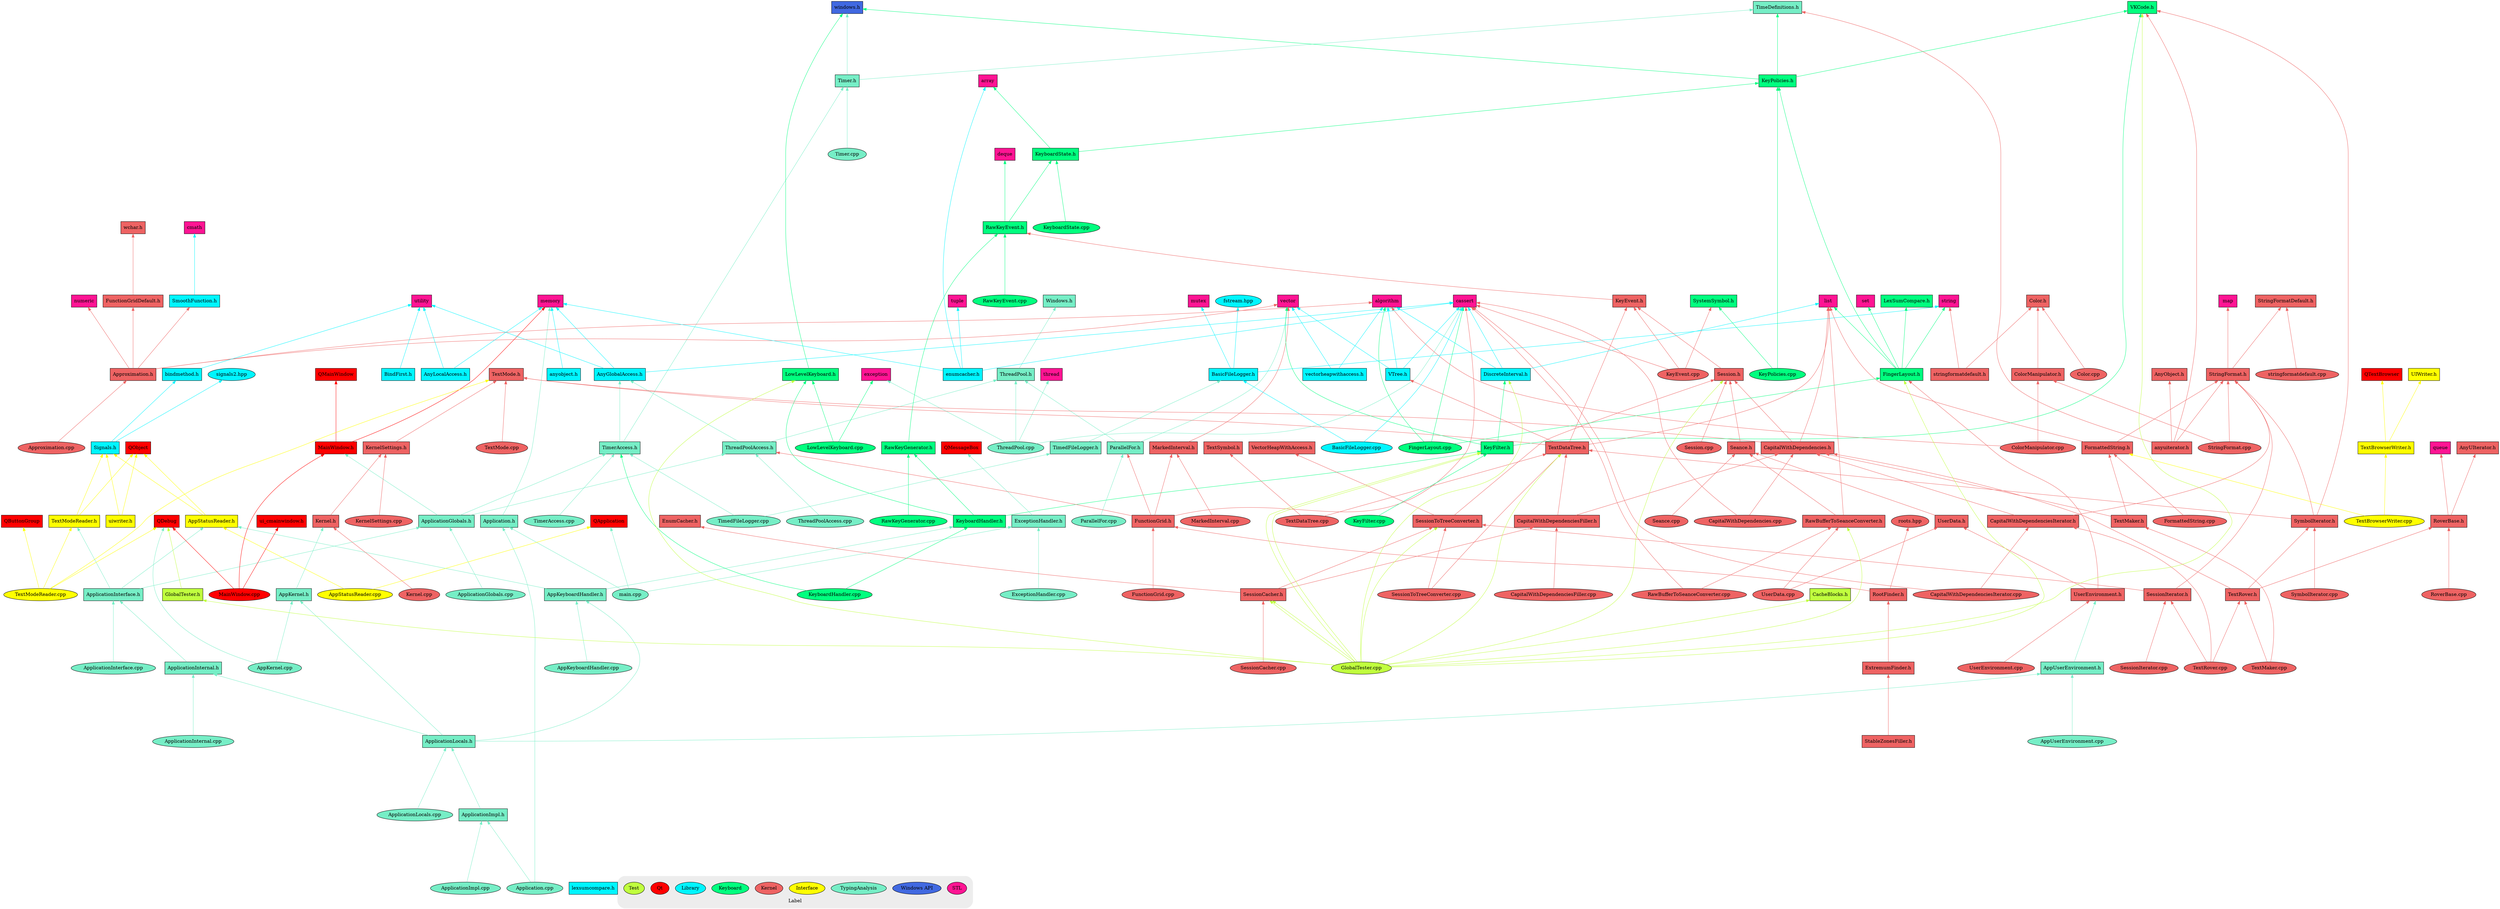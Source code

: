 digraph G {
	graph [rankdir=BT ranksep="2.5 equally"]
	"AppKernel.cpp" [fillcolor=aquamarine2 shape=ellipse style=filled]
	"AppKernel.cpp" -> "AppKernel.h" [color=aquamarine2]
	QDebug [fillcolor=red shape=polygon style=filled]
	"AppKernel.cpp" -> QDebug [color=aquamarine2]
	"AppKernel.h" [fillcolor=aquamarine2 shape=polygon style=filled]
	"AppKernel.h" -> "Kernel.h" [color=aquamarine2]
	"AppKeyboardHandler.cpp" [fillcolor=aquamarine2 shape=ellipse style=filled]
	"AppKeyboardHandler.cpp" -> "AppKeyboardHandler.h" [color=aquamarine2]
	"AppKeyboardHandler.h" [fillcolor=aquamarine2 shape=polygon style=filled]
	"AppKeyboardHandler.h" -> "KeyboardHandler.h" [color=aquamarine2]
	"AppKeyboardHandler.h" -> "AppStatusReader.h" [color=aquamarine2]
	"Application.cpp" [fillcolor=aquamarine2 shape=ellipse style=filled]
	"Application.cpp" -> "Application.h" [color=aquamarine2]
	"Application.cpp" -> "ApplicationImpl.h" [color=aquamarine2]
	"Application.h" [fillcolor=aquamarine2 shape=polygon style=filled]
	memory [fillcolor=deeppink1 shape=polygon style=filled]
	"Application.h" -> memory [color=aquamarine2]
	"ApplicationGlobals.cpp" [fillcolor=aquamarine2 shape=ellipse style=filled]
	"ApplicationGlobals.cpp" -> "ApplicationGlobals.h" [color=aquamarine2]
	"ApplicationGlobals.h" [fillcolor=aquamarine2 shape=polygon style=filled]
	"ApplicationGlobals.h" -> "MainWindow.h" [color=aquamarine2]
	"ApplicationGlobals.h" -> "TimerAccess.h" [color=aquamarine2]
	"ApplicationGlobals.h" -> "ThreadPoolAccess.h" [color=aquamarine2]
	"ApplicationImpl.cpp" [fillcolor=aquamarine2 shape=ellipse style=filled]
	"ApplicationImpl.cpp" -> "ApplicationImpl.h" [color=aquamarine2]
	"ApplicationImpl.h" [fillcolor=aquamarine2 shape=polygon style=filled]
	"ApplicationImpl.h" -> "ApplicationLocals.h" [color=aquamarine2]
	"ApplicationInterface.cpp" [fillcolor=aquamarine2 shape=ellipse style=filled]
	"ApplicationInterface.cpp" -> "ApplicationInterface.h" [color=aquamarine2]
	"ApplicationInterface.h" [fillcolor=aquamarine2 shape=polygon style=filled]
	"ApplicationInterface.h" -> "ApplicationGlobals.h" [color=aquamarine2]
	"ApplicationInterface.h" -> "AppStatusReader.h" [color=aquamarine2]
	"ApplicationInterface.h" -> "TextModeReader.h" [color=aquamarine2]
	"ApplicationInternal.cpp" [fillcolor=aquamarine2 shape=ellipse style=filled]
	"ApplicationInternal.cpp" -> "ApplicationInternal.h" [color=aquamarine2]
	"ApplicationInternal.h" [fillcolor=aquamarine2 shape=polygon style=filled]
	"ApplicationInternal.h" -> "ApplicationInterface.h" [color=aquamarine2]
	"ApplicationLocals.cpp" [fillcolor=aquamarine2 shape=ellipse style=filled]
	"ApplicationLocals.cpp" -> "ApplicationLocals.h" [color=aquamarine2]
	"ApplicationLocals.h" [fillcolor=aquamarine2 shape=polygon style=filled]
	"ApplicationLocals.h" -> "ApplicationInternal.h" [color=aquamarine2]
	"ApplicationLocals.h" -> "AppKeyboardHandler.h" [color=aquamarine2]
	"ApplicationLocals.h" -> "AppUserEnvironment.h" [color=aquamarine2]
	"ApplicationLocals.h" -> "AppKernel.h" [color=aquamarine2]
	"AppUserEnvironment.cpp" [fillcolor=aquamarine2 shape=ellipse style=filled]
	"AppUserEnvironment.cpp" -> "AppUserEnvironment.h" [color=aquamarine2]
	"AppUserEnvironment.h" [fillcolor=aquamarine2 shape=polygon style=filled]
	"AppUserEnvironment.h" -> "UserEnvironment.h" [color=aquamarine2]
	"ExceptionHandler.cpp" [fillcolor=aquamarine2 shape=ellipse style=filled]
	"ExceptionHandler.cpp" -> "ExceptionHandler.h" [color=aquamarine2]
	"ExceptionHandler.h" [fillcolor=aquamarine2 shape=polygon style=filled]
	QMessageBox [fillcolor=red shape=polygon style=filled]
	"ExceptionHandler.h" -> QMessageBox [color=aquamarine2]
	"main.cpp" [fillcolor=aquamarine2 shape=ellipse style=filled]
	QApplication [fillcolor=red shape=polygon style=filled]
	"main.cpp" -> QApplication [color=aquamarine2]
	"main.cpp" -> "Application.h" [color=aquamarine2]
	"main.cpp" -> "ExceptionHandler.h" [color=aquamarine2]
	"ParallelFor.cpp" [fillcolor=aquamarine2 shape=ellipse style=filled]
	"ParallelFor.cpp" -> "ParallelFor.h" [color=aquamarine2]
	"ParallelFor.h" [fillcolor=aquamarine2 shape=polygon style=filled]
	vector [fillcolor=deeppink1 shape=polygon style=filled]
	"ParallelFor.h" -> vector [color=aquamarine2]
	"ParallelFor.h" -> "ThreadPool.h" [color=aquamarine2]
	"ThreadPool.cpp" [fillcolor=aquamarine2 shape=ellipse style=filled]
	"ThreadPool.cpp" -> "ThreadPool.h" [color=aquamarine2]
	exception [fillcolor=deeppink1 shape=polygon style=filled]
	"ThreadPool.cpp" -> exception [color=aquamarine2]
	cassert [fillcolor=deeppink1 shape=polygon style=filled]
	"ThreadPool.cpp" -> cassert [color=aquamarine2]
	thread [fillcolor=deeppink1 shape=polygon style=filled]
	"ThreadPool.cpp" -> thread [color=aquamarine2]
	"ThreadPool.h" [fillcolor=aquamarine2 shape=polygon style=filled]
	"Windows.h" [fillcolor=aquamarine2 shape=polygon style=filled]
	"ThreadPool.h" -> "Windows.h" [color=aquamarine2]
	"ThreadPoolAccess.cpp" [fillcolor=aquamarine2 shape=ellipse style=filled]
	"ThreadPoolAccess.cpp" -> "ThreadPoolAccess.h" [color=aquamarine2]
	"ThreadPoolAccess.h" [fillcolor=aquamarine2 shape=polygon style=filled]
	"ThreadPoolAccess.h" -> "ThreadPool.h" [color=aquamarine2]
	"ThreadPoolAccess.h" -> "AnyGlobalAccess.h" [color=aquamarine2]
	"TimeDefinitions.h" [fillcolor=aquamarine2 shape=polygon style=filled]
	"TimedFileLogger.cpp" [fillcolor=aquamarine2 shape=ellipse style=filled]
	"TimedFileLogger.cpp" -> "TimedFileLogger.h" [color=aquamarine2]
	"TimedFileLogger.cpp" -> "TimerAccess.h" [color=aquamarine2]
	"TimedFileLogger.h" [fillcolor=aquamarine2 shape=polygon style=filled]
	"TimedFileLogger.h" -> "BasicFileLogger.h" [color=aquamarine2]
	"Timer.cpp" [fillcolor=aquamarine2 shape=ellipse style=filled]
	"Timer.cpp" -> "Timer.h" [color=aquamarine2]
	"Timer.h" [fillcolor=aquamarine2 shape=polygon style=filled]
	"windows.h" [fillcolor=royalblue shape=polygon style=filled]
	"Timer.h" -> "windows.h" [color=aquamarine2]
	"Timer.h" -> "TimeDefinitions.h" [color=aquamarine2]
	"TimerAccess.cpp" [fillcolor=aquamarine2 shape=ellipse style=filled]
	"TimerAccess.cpp" -> "TimerAccess.h" [color=aquamarine2]
	"TimerAccess.h" [fillcolor=aquamarine2 shape=polygon style=filled]
	"TimerAccess.h" -> "Timer.h" [color=aquamarine2]
	"TimerAccess.h" -> "AnyGlobalAccess.h" [color=aquamarine2]
	subgraph "cluster_C:\Users\maksi\Desktop\Summer_2019\Practice\Typing-Analysis\Qt-project\TypingAnalysis" {
	}
	"AppStatusReader.cpp" [fillcolor=yellow shape=ellipse style=filled]
	"AppStatusReader.cpp" -> "AppStatusReader.h" [color=yellow]
	QApplication [fillcolor=red shape=polygon style=filled]
	"AppStatusReader.cpp" -> QApplication [color=yellow]
	"AppStatusReader.h" [fillcolor=yellow shape=polygon style=filled]
	QObject [fillcolor=red shape=polygon style=filled]
	"AppStatusReader.h" -> QObject [color=yellow]
	"AppStatusReader.h" -> "Signals.h" [color=yellow]
	"TextBrowserWriter.cpp" [fillcolor=yellow shape=ellipse style=filled]
	"TextBrowserWriter.cpp" -> "TextBrowserWriter.h" [color=yellow]
	"TextBrowserWriter.cpp" -> "FormattedString.h" [color=yellow]
	"TextBrowserWriter.h" [fillcolor=yellow shape=polygon style=filled]
	QTextBrowser [fillcolor=red shape=polygon style=filled]
	"TextBrowserWriter.h" -> QTextBrowser [color=yellow]
	"UIWriter.h" [fillcolor=yellow shape=polygon style=filled]
	"TextBrowserWriter.h" -> "UIWriter.h" [color=yellow]
	"TextModeReader.cpp" [fillcolor=yellow shape=ellipse style=filled]
	QButtonGroup [fillcolor=red shape=polygon style=filled]
	"TextModeReader.cpp" -> QButtonGroup [color=yellow]
	"TextModeReader.cpp" -> "TextModeReader.h" [color=yellow]
	"TextModeReader.cpp" -> "TextMode.h" [color=yellow]
	QDebug [fillcolor=red shape=polygon style=filled]
	"TextModeReader.cpp" -> QDebug [color=yellow]
	"TextModeReader.h" [fillcolor=yellow shape=polygon style=filled]
	QObject [fillcolor=red shape=polygon style=filled]
	"TextModeReader.h" -> QObject [color=yellow]
	"TextModeReader.h" -> "Signals.h" [color=yellow]
	"uiwriter.h" [fillcolor=yellow shape=polygon style=filled]
	QObject [fillcolor=red shape=polygon style=filled]
	"uiwriter.h" -> QObject [color=yellow]
	"uiwriter.h" -> "Signals.h" [color=yellow]
	subgraph "cluster_C:\Users\maksi\Desktop\Summer_2019\Practice\Typing-Analysis\Qt-project\TypingAnalysis\Interface" {
	}
	"anyuiterator.h" [fillcolor=indianred2 shape=polygon style=filled]
	"AnyObject.h" [fillcolor=indianred2 shape=polygon style=filled]
	"anyuiterator.h" -> "AnyObject.h" [color=indianred2]
	"anyuiterator.h" -> "TimeDefinitions.h" [color=indianred2]
	"anyuiterator.h" -> "VKCode.h" [color=indianred2]
	"anyuiterator.h" -> "StringFormat.h" [color=indianred2]
	"Approximation.cpp" [fillcolor=indianred2 shape=ellipse style=filled]
	"Approximation.cpp" -> "Approximation.h" [color=indianred2]
	"Approximation.h" [fillcolor=indianred2 shape=polygon style=filled]
	vector [fillcolor=deeppink1 shape=polygon style=filled]
	"Approximation.h" -> vector [color=indianred2]
	numeric [fillcolor=deeppink1 shape=polygon style=filled]
	"Approximation.h" -> numeric [color=indianred2]
	algorithm [fillcolor=deeppink1 shape=polygon style=filled]
	"Approximation.h" -> algorithm [color=indianred2]
	"Approximation.h" -> "FunctionGridDefault.h" [color=indianred2]
	"Approximation.h" -> "SmoothFunction.h" [color=indianred2]
	"CapitalWithDependencies.cpp" [fillcolor=indianred2 shape=ellipse style=filled]
	"CapitalWithDependencies.cpp" -> "CapitalWithDependencies.h" [color=indianred2]
	cassert [fillcolor=deeppink1 shape=polygon style=filled]
	"CapitalWithDependencies.cpp" -> cassert [color=indianred2]
	"CapitalWithDependencies.h" [fillcolor=indianred2 shape=polygon style=filled]
	"CapitalWithDependencies.h" -> "Session.h" [color=indianred2]
	"CapitalWithDependencies.h" -> "TextMode.h" [color=indianred2]
	list [fillcolor=deeppink1 shape=polygon style=filled]
	"CapitalWithDependencies.h" -> list [color=indianred2]
	"CapitalWithDependenciesFiller.cpp" [fillcolor=indianred2 shape=ellipse style=filled]
	"CapitalWithDependenciesFiller.cpp" -> "CapitalWithDependenciesFiller.h" [color=indianred2]
	"CapitalWithDependenciesFiller.h" [fillcolor=indianred2 shape=polygon style=filled]
	"CapitalWithDependenciesFiller.h" -> "CapitalWithDependencies.h" [color=indianred2]
	"CapitalWithDependenciesFiller.h" -> "TextDataTree.h" [color=indianred2]
	"CapitalWithDependenciesIterator.cpp" [fillcolor=indianred2 shape=ellipse style=filled]
	"CapitalWithDependenciesIterator.cpp" -> "CapitalWithDependenciesIterator.h" [color=indianred2]
	cassert [fillcolor=deeppink1 shape=polygon style=filled]
	"CapitalWithDependenciesIterator.cpp" -> cassert [color=indianred2]
	"CapitalWithDependenciesIterator.h" [fillcolor=indianred2 shape=polygon style=filled]
	"CapitalWithDependenciesIterator.h" -> "CapitalWithDependencies.h" [color=indianred2]
	"CapitalWithDependenciesIterator.h" -> "StringFormat.h" [color=indianred2]
	"Color.cpp" [fillcolor=indianred2 shape=ellipse style=filled]
	"Color.cpp" -> "Color.h" [color=indianred2]
	"Color.h" [fillcolor=indianred2 shape=polygon style=filled]
	"ColorManipulator.cpp" [fillcolor=indianred2 shape=ellipse style=filled]
	"ColorManipulator.cpp" -> "ColorManipulator.h" [color=indianred2]
	algorithm [fillcolor=deeppink1 shape=polygon style=filled]
	"ColorManipulator.cpp" -> algorithm [color=indianred2]
	"ColorManipulator.h" [fillcolor=indianred2 shape=polygon style=filled]
	"ColorManipulator.h" -> "Color.h" [color=indianred2]
	"ExtremumFinder.h" [fillcolor=indianred2 shape=polygon style=filled]
	"ExtremumFinder.h" -> "RootFinder.h" [color=indianred2]
	"FormattedString.cpp" [fillcolor=indianred2 shape=ellipse style=filled]
	"FormattedString.cpp" -> "FormattedString.h" [color=indianred2]
	"FormattedString.h" [fillcolor=indianred2 shape=polygon style=filled]
	list [fillcolor=deeppink1 shape=polygon style=filled]
	"FormattedString.h" -> list [color=indianred2]
	"FormattedString.h" -> "StringFormat.h" [color=indianred2]
	"FunctionGrid.cpp" [fillcolor=indianred2 shape=ellipse style=filled]
	"FunctionGrid.cpp" -> "FunctionGrid.h" [color=indianred2]
	"FunctionGrid.h" [fillcolor=indianred2 shape=polygon style=filled]
	cassert [fillcolor=deeppink1 shape=polygon style=filled]
	"FunctionGrid.h" -> cassert [color=indianred2]
	"FunctionGrid.h" -> "ParallelFor.h" [color=indianred2]
	"FunctionGrid.h" -> "ThreadPoolAccess.h" [color=indianred2]
	"FunctionGrid.h" -> "MarkedInterval.h" [color=indianred2]
	"FunctionGridDefault.h" [fillcolor=indianred2 shape=polygon style=filled]
	"wchar.h" [fillcolor=indianred2 shape=polygon style=filled]
	"FunctionGridDefault.h" -> "wchar.h" [color=indianred2]
	"Kernel.cpp" [fillcolor=indianred2 shape=ellipse style=filled]
	"Kernel.cpp" -> "Kernel.h" [color=indianred2]
	"Kernel.h" [fillcolor=indianred2 shape=polygon style=filled]
	"Kernel.h" -> "KernelSettings.h" [color=indianred2]
	"KernelSettings.cpp" [fillcolor=indianred2 shape=ellipse style=filled]
	"KernelSettings.cpp" -> "KernelSettings.h" [color=indianred2]
	"KernelSettings.h" [fillcolor=indianred2 shape=polygon style=filled]
	"KernelSettings.h" -> "TextMode.h" [color=indianred2]
	"KeyEvent.cpp" [fillcolor=indianred2 shape=ellipse style=filled]
	"KeyEvent.cpp" -> "KeyEvent.h" [color=indianred2]
	"KeyEvent.cpp" -> "SystemSymbol.h" [color=indianred2]
	cassert [fillcolor=deeppink1 shape=polygon style=filled]
	"KeyEvent.cpp" -> cassert [color=indianred2]
	"KeyEvent.h" [fillcolor=indianred2 shape=polygon style=filled]
	"KeyEvent.h" -> "RawKeyEvent.h" [color=indianred2]
	"MarkedInterval.cpp" [fillcolor=indianred2 shape=ellipse style=filled]
	"MarkedInterval.cpp" -> "MarkedInterval.h" [color=indianred2]
	"MarkedInterval.h" [fillcolor=indianred2 shape=polygon style=filled]
	vector [fillcolor=deeppink1 shape=polygon style=filled]
	"MarkedInterval.h" -> vector [color=indianred2]
	"RawBufferToSeanceConverter.cpp" [fillcolor=indianred2 shape=ellipse style=filled]
	"RawBufferToSeanceConverter.cpp" -> "RawBufferToSeanceConverter.h" [color=indianred2]
	cassert [fillcolor=deeppink1 shape=polygon style=filled]
	"RawBufferToSeanceConverter.cpp" -> cassert [color=indianred2]
	"RawBufferToSeanceConverter.h" [fillcolor=indianred2 shape=polygon style=filled]
	list [fillcolor=deeppink1 shape=polygon style=filled]
	"RawBufferToSeanceConverter.h" -> list [color=indianred2]
	"RawBufferToSeanceConverter.h" -> "Seance.h" [color=indianred2]
	"RootFinder.h" [fillcolor=indianred2 shape=polygon style=filled]
	"roots.hpp" [fillcolor=indianred2 shape=ellipse style=filled]
	"RootFinder.h" -> "roots.hpp" [color=indianred2]
	"RootFinder.h" -> "FunctionGrid.h" [color=indianred2]
	"RoverBase.cpp" [fillcolor=indianred2 shape=ellipse style=filled]
	"RoverBase.cpp" -> "RoverBase.h" [color=indianred2]
	"RoverBase.h" [fillcolor=indianred2 shape=polygon style=filled]
	queue [fillcolor=deeppink1 shape=polygon style=filled]
	"RoverBase.h" -> queue [color=indianred2]
	"AnyUIterator.h" [fillcolor=indianred2 shape=polygon style=filled]
	"RoverBase.h" -> "AnyUIterator.h" [color=indianred2]
	"Seance.cpp" [fillcolor=indianred2 shape=ellipse style=filled]
	"Seance.cpp" -> "Seance.h" [color=indianred2]
	"Seance.h" [fillcolor=indianred2 shape=polygon style=filled]
	"Seance.h" -> "Session.h" [color=indianred2]
	"Session.cpp" [fillcolor=indianred2 shape=ellipse style=filled]
	"Session.cpp" -> "Session.h" [color=indianred2]
	"Session.h" [fillcolor=indianred2 shape=polygon style=filled]
	"Session.h" -> "KeyEvent.h" [color=indianred2]
	"SessionCacher.cpp" [fillcolor=indianred2 shape=ellipse style=filled]
	"SessionCacher.cpp" -> "SessionCacher.h" [color=indianred2]
	"SessionCacher.h" [fillcolor=indianred2 shape=polygon style=filled]
	"EnumCacher.h" [fillcolor=indianred2 shape=polygon style=filled]
	"SessionCacher.h" -> "EnumCacher.h" [color=indianred2]
	"SessionCacher.h" -> "CapitalWithDependenciesFiller.h" [color=indianred2]
	"SessionCacher.h" -> "SessionToTreeConverter.h" [color=indianred2]
	"SessionIterator.cpp" [fillcolor=indianred2 shape=ellipse style=filled]
	"SessionIterator.cpp" -> "SessionIterator.h" [color=indianred2]
	"SessionIterator.h" [fillcolor=indianred2 shape=polygon style=filled]
	"SessionIterator.h" -> "StringFormat.h" [color=indianred2]
	"SessionIterator.h" -> "SessionToTreeConverter.h" [color=indianred2]
	"SessionToTreeConverter.cpp" [fillcolor=indianred2 shape=ellipse style=filled]
	"SessionToTreeConverter.cpp" -> "SessionToTreeConverter.h" [color=indianred2]
	"SessionToTreeConverter.cpp" -> "TextDataTree.h" [color=indianred2]
	"SessionToTreeConverter.h" [fillcolor=indianred2 shape=polygon style=filled]
	"VectorHeapWithAccess.h" [fillcolor=indianred2 shape=polygon style=filled]
	"SessionToTreeConverter.h" -> "VectorHeapWithAccess.h" [color=indianred2]
	"SessionToTreeConverter.h" -> "Session.h" [color=indianred2]
	"StableZonesFiller.h" [fillcolor=indianred2 shape=polygon style=filled]
	"StableZonesFiller.h" -> "ExtremumFinder.h" [color=indianred2]
	"StringFormat.cpp" [fillcolor=indianred2 shape=ellipse style=filled]
	"StringFormat.cpp" -> "StringFormat.h" [color=indianred2]
	"StringFormat.cpp" -> "ColorManipulator.h" [color=indianred2]
	"StringFormat.h" [fillcolor=indianred2 shape=polygon style=filled]
	"StringFormatDefault.h" [fillcolor=indianred2 shape=polygon style=filled]
	"StringFormat.h" -> "StringFormatDefault.h" [color=indianred2]
	map [fillcolor=deeppink1 shape=polygon style=filled]
	"StringFormat.h" -> map [color=indianred2]
	"stringformatdefault.cpp" [fillcolor=indianred2 shape=ellipse style=filled]
	"StringFormatDefault.h" [fillcolor=indianred2 shape=polygon style=filled]
	"stringformatdefault.cpp" -> "StringFormatDefault.h" [color=indianred2]
	"stringformatdefault.h" [fillcolor=indianred2 shape=polygon style=filled]
	"stringformatdefault.h" -> "Color.h" [color=indianred2]
	string [fillcolor=deeppink1 shape=polygon style=filled]
	"stringformatdefault.h" -> string [color=indianred2]
	"SymbolIterator.cpp" [fillcolor=indianred2 shape=ellipse style=filled]
	"SymbolIterator.cpp" -> "SymbolIterator.h" [color=indianred2]
	"SymbolIterator.h" [fillcolor=indianred2 shape=polygon style=filled]
	"SymbolIterator.h" -> "TextDataTree.h" [color=indianred2]
	"SymbolIterator.h" -> "StringFormat.h" [color=indianred2]
	"SymbolIterator.h" -> "VKCode.h" [color=indianred2]
	"TextDataTree.cpp" [fillcolor=indianred2 shape=ellipse style=filled]
	"TextDataTree.cpp" -> "TextDataTree.h" [color=indianred2]
	"TextDataTree.cpp" -> "TextSymbol.h" [color=indianred2]
	"TextDataTree.h" [fillcolor=indianred2 shape=polygon style=filled]
	"TextDataTree.h" -> "VTree.h" [color=indianred2]
	"TextDataTree.h" -> "TextMode.h" [color=indianred2]
	"TextDataTree.h" -> "KeyEvent.h" [color=indianred2]
	list [fillcolor=deeppink1 shape=polygon style=filled]
	"TextDataTree.h" -> list [color=indianred2]
	"TextMaker.cpp" [fillcolor=indianred2 shape=ellipse style=filled]
	"TextMaker.cpp" -> "TextMaker.h" [color=indianred2]
	"TextMaker.cpp" -> "TextRover.h" [color=indianred2]
	"TextMaker.h" [fillcolor=indianred2 shape=polygon style=filled]
	"TextMaker.h" -> "FormattedString.h" [color=indianred2]
	"TextMaker.h" -> "CapitalWithDependencies.h" [color=indianred2]
	"TextMode.cpp" [fillcolor=indianred2 shape=ellipse style=filled]
	"TextMode.cpp" -> "TextMode.h" [color=indianred2]
	"TextMode.h" [fillcolor=indianred2 shape=polygon style=filled]
	"TextRover.cpp" [fillcolor=indianred2 shape=ellipse style=filled]
	"TextRover.cpp" -> "TextRover.h" [color=indianred2]
	"TextRover.cpp" -> "SessionIterator.h" [color=indianred2]
	"TextRover.cpp" -> "CapitalWithDependenciesIterator.h" [color=indianred2]
	"TextRover.h" [fillcolor=indianred2 shape=polygon style=filled]
	"TextRover.h" -> "RoverBase.h" [color=indianred2]
	"TextRover.h" -> "CapitalWithDependencies.h" [color=indianred2]
	"TextRover.h" -> "SymbolIterator.h" [color=indianred2]
	"TextSymbol.h" [fillcolor=indianred2 shape=polygon style=filled]
	"UserData.cpp" [fillcolor=indianred2 shape=ellipse style=filled]
	"UserData.cpp" -> "UserData.h" [color=indianred2]
	"UserData.cpp" -> "RawBufferToSeanceConverter.h" [color=indianred2]
	"UserData.h" [fillcolor=indianred2 shape=polygon style=filled]
	"UserData.h" -> "Seance.h" [color=indianred2]
	"UserEnvironment.cpp" [fillcolor=indianred2 shape=ellipse style=filled]
	"UserEnvironment.cpp" -> "UserEnvironment.h" [color=indianred2]
	"UserEnvironment.h" [fillcolor=indianred2 shape=polygon style=filled]
	"UserEnvironment.h" -> "UserData.h" [color=indianred2]
	"UserEnvironment.h" -> "FingerLayout.h" [color=indianred2]
	subgraph "cluster_C:\Users\maksi\Desktop\Summer_2019\Practice\Typing-Analysis\Qt-project\TypingAnalysis\Kernel" {
	}
	"FingerLayout.cpp" [fillcolor=springgreen shape=ellipse style=filled]
	"FingerLayout.cpp" -> "FingerLayout.h" [color=springgreen]
	cassert [fillcolor=deeppink1 shape=polygon style=filled]
	"FingerLayout.cpp" -> cassert [color=springgreen]
	algorithm [fillcolor=deeppink1 shape=polygon style=filled]
	"FingerLayout.cpp" -> algorithm [color=springgreen]
	"FingerLayout.h" [fillcolor=springgreen shape=polygon style=filled]
	string [fillcolor=deeppink1 shape=polygon style=filled]
	"FingerLayout.h" -> string [color=springgreen]
	list [fillcolor=deeppink1 shape=polygon style=filled]
	"FingerLayout.h" -> list [color=springgreen]
	set [fillcolor=deeppink1 shape=polygon style=filled]
	"FingerLayout.h" -> set [color=springgreen]
	"FingerLayout.h" -> "KeyPolicies.h" [color=springgreen]
	"LexSumCompare.h" [fillcolor=springgreen shape=polygon style=filled]
	"FingerLayout.h" -> "LexSumCompare.h" [color=springgreen]
	"KeyboardHandler.cpp" [fillcolor=springgreen shape=ellipse style=filled]
	"KeyboardHandler.cpp" -> "KeyboardHandler.h" [color=springgreen]
	"KeyboardHandler.cpp" -> "TimerAccess.h" [color=springgreen]
	"KeyboardHandler.h" [fillcolor=springgreen shape=polygon style=filled]
	"KeyboardHandler.h" -> "KeyFilter.h" [color=springgreen]
	"KeyboardHandler.h" -> "RawKeyGenerator.h" [color=springgreen]
	"KeyboardHandler.h" -> "LowLevelKeyboard.h" [color=springgreen]
	"KeyboardState.cpp" [fillcolor=springgreen shape=ellipse style=filled]
	"KeyboardState.cpp" -> "KeyboardState.h" [color=springgreen]
	"KeyboardState.h" [fillcolor=springgreen shape=polygon style=filled]
	array [fillcolor=deeppink1 shape=polygon style=filled]
	"KeyboardState.h" -> array [color=springgreen]
	"KeyboardState.h" -> "KeyPolicies.h" [color=springgreen]
	"KeyFilter.cpp" [fillcolor=springgreen shape=ellipse style=filled]
	"KeyFilter.cpp" -> "KeyFilter.h" [color=springgreen]
	"KeyFilter.h" [fillcolor=springgreen shape=polygon style=filled]
	"KeyFilter.h" -> "DiscreteInterval.h" [color=springgreen]
	"KeyFilter.h" -> "VKCode.h" [color=springgreen]
	vector [fillcolor=deeppink1 shape=polygon style=filled]
	"KeyFilter.h" -> vector [color=springgreen]
	"KeyPolicies.cpp" [fillcolor=springgreen shape=ellipse style=filled]
	"KeyPolicies.cpp" -> "KeyPolicies.h" [color=springgreen]
	"KeyPolicies.cpp" -> "SystemSymbol.h" [color=springgreen]
	"KeyPolicies.h" [fillcolor=springgreen shape=polygon style=filled]
	"windows.h" [fillcolor=royalblue shape=polygon style=filled]
	"KeyPolicies.h" -> "windows.h" [color=springgreen]
	"KeyPolicies.h" -> "VKCode.h" [color=springgreen]
	"KeyPolicies.h" -> "TimeDefinitions.h" [color=springgreen]
	"LowLevelKeyboard.cpp" [fillcolor=springgreen shape=ellipse style=filled]
	"LowLevelKeyboard.cpp" -> "LowLevelKeyboard.h" [color=springgreen]
	exception [fillcolor=deeppink1 shape=polygon style=filled]
	"LowLevelKeyboard.cpp" -> exception [color=springgreen]
	"LowLevelKeyboard.h" [fillcolor=springgreen shape=polygon style=filled]
	"windows.h" [fillcolor=royalblue shape=polygon style=filled]
	"LowLevelKeyboard.h" -> "windows.h" [color=springgreen]
	"RawKeyEvent.cpp" [fillcolor=springgreen shape=ellipse style=filled]
	"RawKeyEvent.cpp" -> "RawKeyEvent.h" [color=springgreen]
	"RawKeyEvent.h" [fillcolor=springgreen shape=polygon style=filled]
	deque [fillcolor=deeppink1 shape=polygon style=filled]
	"RawKeyEvent.h" -> deque [color=springgreen]
	"RawKeyEvent.h" -> "KeyboardState.h" [color=springgreen]
	"RawKeyGenerator.cpp" [fillcolor=springgreen shape=ellipse style=filled]
	"RawKeyGenerator.cpp" -> "RawKeyGenerator.h" [color=springgreen]
	"RawKeyGenerator.h" [fillcolor=springgreen shape=polygon style=filled]
	"RawKeyGenerator.h" -> "RawKeyEvent.h" [color=springgreen]
	"SystemSymbol.h" [fillcolor=springgreen shape=polygon style=filled]
	"VKCode.h" [fillcolor=springgreen shape=polygon style=filled]
	subgraph "cluster_C:\Users\maksi\Desktop\Summer_2019\Practice\Typing-Analysis\Qt-project\TypingAnalysis\Keyboard" {
	}
	"AnyGlobalAccess.h" [fillcolor=turquoise1 shape=polygon style=filled]
	memory [fillcolor=deeppink1 shape=polygon style=filled]
	"AnyGlobalAccess.h" -> memory [color=turquoise1]
	utility [fillcolor=deeppink1 shape=polygon style=filled]
	"AnyGlobalAccess.h" -> utility [color=turquoise1]
	cassert [fillcolor=deeppink1 shape=polygon style=filled]
	"AnyGlobalAccess.h" -> cassert [color=turquoise1]
	"AnyLocalAccess.h" [fillcolor=turquoise1 shape=polygon style=filled]
	memory [fillcolor=deeppink1 shape=polygon style=filled]
	"AnyLocalAccess.h" -> memory [color=turquoise1]
	utility [fillcolor=deeppink1 shape=polygon style=filled]
	"AnyLocalAccess.h" -> utility [color=turquoise1]
	"anyobject.h" [fillcolor=turquoise1 shape=polygon style=filled]
	memory [fillcolor=deeppink1 shape=polygon style=filled]
	"anyobject.h" -> memory [color=turquoise1]
	"BasicFileLogger.cpp" [fillcolor=turquoise1 shape=ellipse style=filled]
	"BasicFileLogger.cpp" -> "BasicFileLogger.h" [color=turquoise1]
	cassert [fillcolor=deeppink1 shape=polygon style=filled]
	"BasicFileLogger.cpp" -> cassert [color=turquoise1]
	"BasicFileLogger.h" [fillcolor=turquoise1 shape=polygon style=filled]
	string [fillcolor=deeppink1 shape=polygon style=filled]
	"BasicFileLogger.h" -> string [color=turquoise1]
	mutex [fillcolor=deeppink1 shape=polygon style=filled]
	"BasicFileLogger.h" -> mutex [color=turquoise1]
	"fstream.hpp" [fillcolor=turquoise1 shape=ellipse style=filled]
	"BasicFileLogger.h" -> "fstream.hpp" [color=turquoise1]
	"BindFirst.h" [fillcolor=turquoise1 shape=polygon style=filled]
	utility [fillcolor=deeppink1 shape=polygon style=filled]
	"BindFirst.h" -> utility [color=turquoise1]
	"bindmethod.h" [fillcolor=turquoise1 shape=polygon style=filled]
	utility [fillcolor=deeppink1 shape=polygon style=filled]
	"bindmethod.h" -> utility [color=turquoise1]
	"DiscreteInterval.h" [fillcolor=turquoise1 shape=polygon style=filled]
	list [fillcolor=deeppink1 shape=polygon style=filled]
	"DiscreteInterval.h" -> list [color=turquoise1]
	algorithm [fillcolor=deeppink1 shape=polygon style=filled]
	"DiscreteInterval.h" -> algorithm [color=turquoise1]
	cassert [fillcolor=deeppink1 shape=polygon style=filled]
	"DiscreteInterval.h" -> cassert [color=turquoise1]
	"enumcacher.h" [fillcolor=turquoise1 shape=polygon style=filled]
	tuple [fillcolor=deeppink1 shape=polygon style=filled]
	"enumcacher.h" -> tuple [color=turquoise1]
	array [fillcolor=deeppink1 shape=polygon style=filled]
	"enumcacher.h" -> array [color=turquoise1]
	memory [fillcolor=deeppink1 shape=polygon style=filled]
	"enumcacher.h" -> memory [color=turquoise1]
	cassert [fillcolor=deeppink1 shape=polygon style=filled]
	"enumcacher.h" -> cassert [color=turquoise1]
	"lexsumcompare.h" [fillcolor=turquoise1 shape=polygon style=filled]
	"Signals.h" [fillcolor=turquoise1 shape=polygon style=filled]
	"signals2.hpp" [fillcolor=turquoise1 shape=ellipse style=filled]
	"Signals.h" -> "signals2.hpp" [color=turquoise1]
	"Signals.h" -> "bindmethod.h" [color=turquoise1]
	"SmoothFunction.h" [fillcolor=turquoise1 shape=polygon style=filled]
	cmath [fillcolor=deeppink1 shape=polygon style=filled]
	"SmoothFunction.h" -> cmath [color=turquoise1]
	"vectorheapwithaccess.h" [fillcolor=turquoise1 shape=polygon style=filled]
	vector [fillcolor=deeppink1 shape=polygon style=filled]
	"vectorheapwithaccess.h" -> vector [color=turquoise1]
	algorithm [fillcolor=deeppink1 shape=polygon style=filled]
	"vectorheapwithaccess.h" -> algorithm [color=turquoise1]
	"VTree.h" [fillcolor=turquoise1 shape=polygon style=filled]
	algorithm [fillcolor=deeppink1 shape=polygon style=filled]
	"VTree.h" -> algorithm [color=turquoise1]
	vector [fillcolor=deeppink1 shape=polygon style=filled]
	"VTree.h" -> vector [color=turquoise1]
	cassert [fillcolor=deeppink1 shape=polygon style=filled]
	"VTree.h" -> cassert [color=turquoise1]
	subgraph "cluster_C:\Users\maksi\Desktop\Summer_2019\Practice\Typing-Analysis\Qt-project\TypingAnalysis\Library" {
	}
	"MainWindow.cpp" [fillcolor=red shape=ellipse style=filled]
	"MainWindow.cpp" -> "MainWindow.h" [color=red]
	"ui_cmainwindow.h" [fillcolor=red shape=polygon style=filled]
	"MainWindow.cpp" -> "ui_cmainwindow.h" [color=red]
	QDebug [fillcolor=red shape=polygon style=filled]
	"MainWindow.cpp" -> QDebug [color=red]
	"MainWindow.h" [fillcolor=red shape=polygon style=filled]
	QMainWindow [fillcolor=red shape=polygon style=filled]
	"MainWindow.h" -> QMainWindow [color=red]
	memory [fillcolor=deeppink1 shape=polygon style=filled]
	"MainWindow.h" -> memory [color=red]
	subgraph "cluster_C:\Users\maksi\Desktop\Summer_2019\Practice\Typing-Analysis\Qt-project\TypingAnalysis\Qt" {
	}
	"GlobalTester.cpp" [fillcolor=olivedrab1 shape=ellipse style=filled]
	"GlobalTester.cpp" -> "GlobalTester.h" [color=olivedrab1]
	"GlobalTester.cpp" -> "DiscreteInterval.h" [color=olivedrab1]
	"GlobalTester.cpp" -> "KeyFilter.h" [color=olivedrab1]
	"GlobalTester.cpp" -> "KeyFilter.h" [color=olivedrab1]
	"GlobalTester.cpp" -> "LowLevelKeyboard.h" [color=olivedrab1]
	"CacheBlocks.h" [fillcolor=olivedrab1 shape=polygon style=filled]
	"GlobalTester.cpp" -> "CacheBlocks.h" [color=olivedrab1]
	"GlobalTester.cpp" -> "Session.h" [color=olivedrab1]
	"GlobalTester.cpp" -> "TextDataTree.h" [color=olivedrab1]
	"GlobalTester.cpp" -> "SessionToTreeConverter.h" [color=olivedrab1]
	"GlobalTester.cpp" -> "SessionCacher.h" [color=olivedrab1]
	"GlobalTester.cpp" -> "RawBufferToSeanceConverter.h" [color=olivedrab1]
	"GlobalTester.cpp" -> "FingerLayout.h" [color=olivedrab1]
	"GlobalTester.cpp" -> "SessionCacher.h" [color=olivedrab1]
	"GlobalTester.cpp" -> "VKCode.h" [color=olivedrab1]
	"GlobalTester.h" [fillcolor=olivedrab1 shape=polygon style=filled]
	QDebug [fillcolor=red shape=polygon style=filled]
	"GlobalTester.h" -> QDebug [color=olivedrab1]
	subgraph "cluster_C:\Users\maksi\Desktop\Summer_2019\Practice\Typing-Analysis\Qt-project\TypingAnalysis\Test" {
	}
	subgraph cluster_label {
		graph [bgcolor=grey93 label=Label labelfontsize=18 pencolor=grey93 penwidth=20.0 style=rounded]
		label_STL [label=STL fillcolor=deeppink1 style=filled]
		"label_Windows API" [label="Windows API" fillcolor=royalblue style=filled]
		label_TypingAnalysis [label=TypingAnalysis fillcolor=aquamarine2 style=filled]
		label_Interface [label=Interface fillcolor=yellow style=filled]
		label_Kernel [label=Kernel fillcolor=indianred2 style=filled]
		label_Keyboard [label=Keyboard fillcolor=springgreen style=filled]
		label_Library [label=Library fillcolor=turquoise1 style=filled]
		label_Qt [label=Qt fillcolor=red style=filled]
		label_Test [label=Test fillcolor=olivedrab1 style=filled]
	}
}
